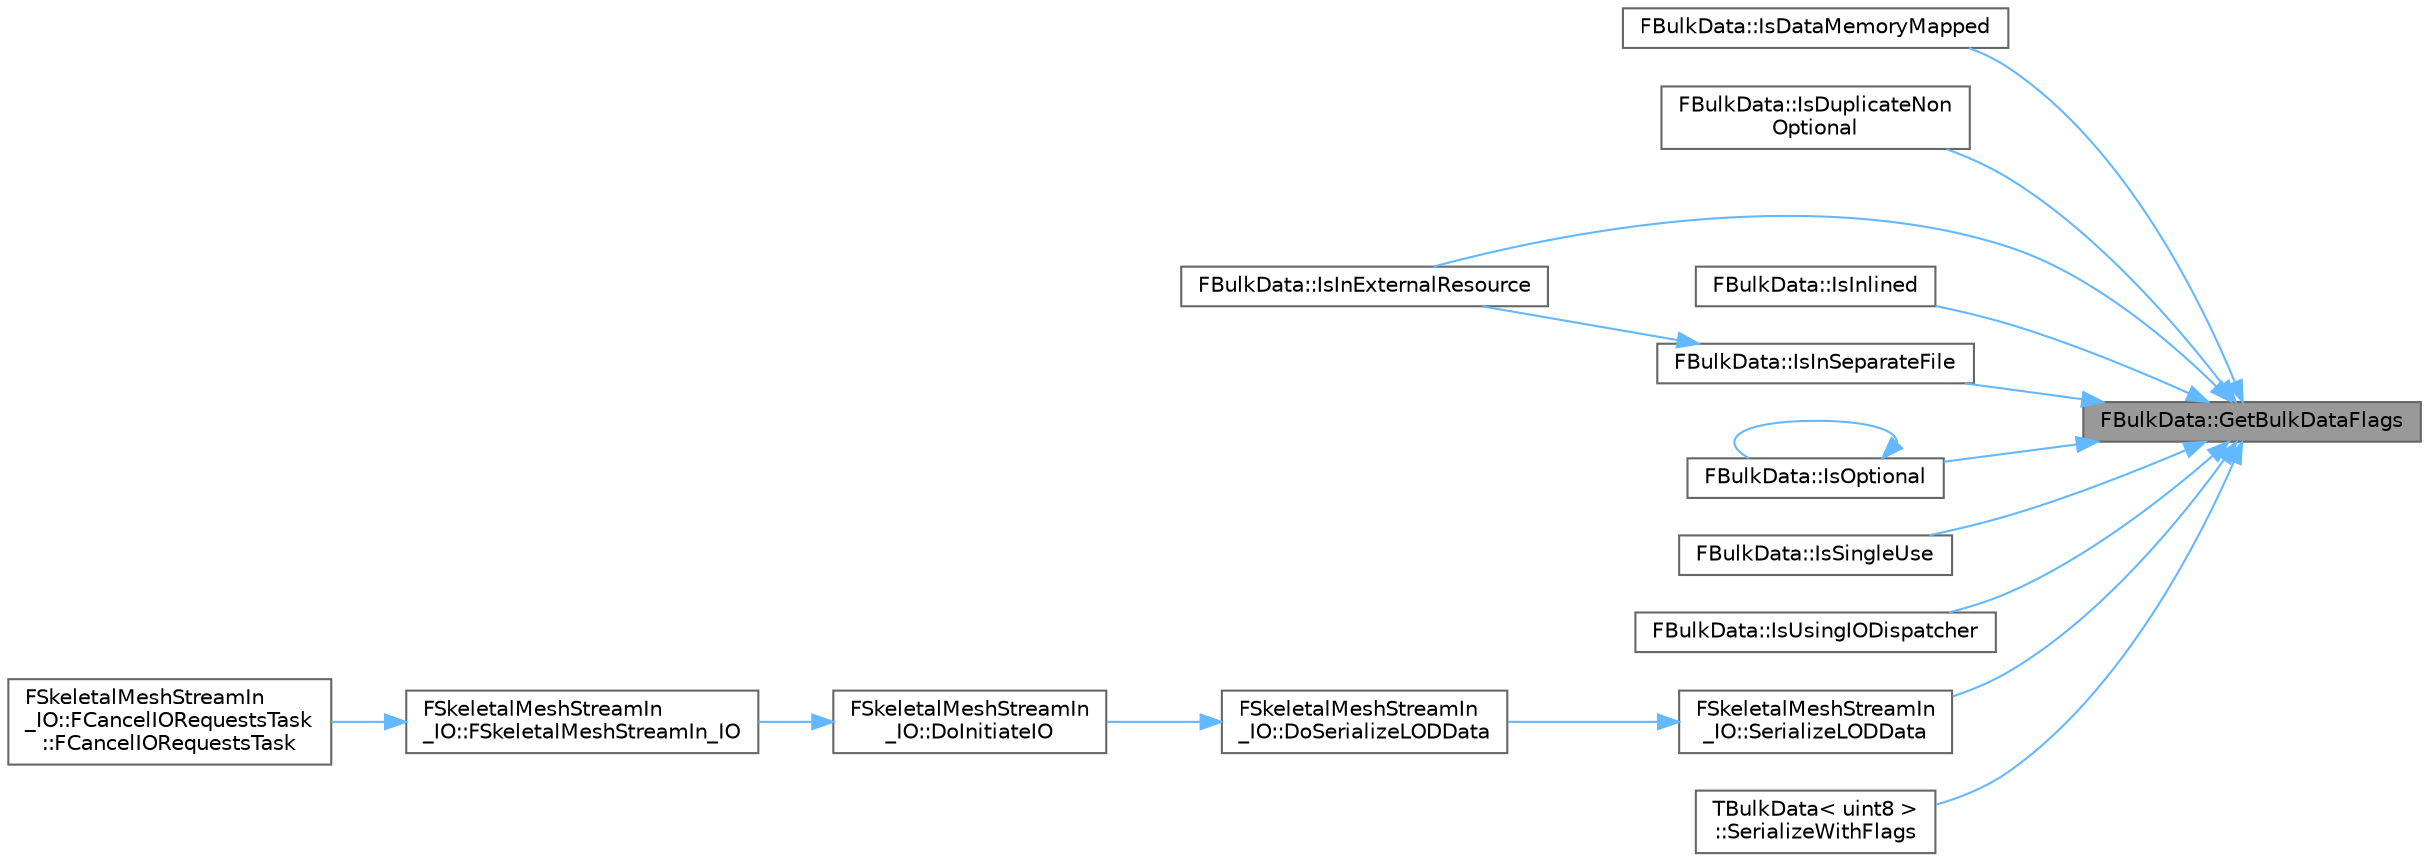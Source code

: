 digraph "FBulkData::GetBulkDataFlags"
{
 // INTERACTIVE_SVG=YES
 // LATEX_PDF_SIZE
  bgcolor="transparent";
  edge [fontname=Helvetica,fontsize=10,labelfontname=Helvetica,labelfontsize=10];
  node [fontname=Helvetica,fontsize=10,shape=box,height=0.2,width=0.4];
  rankdir="RL";
  Node1 [id="Node000001",label="FBulkData::GetBulkDataFlags",height=0.2,width=0.4,color="gray40", fillcolor="grey60", style="filled", fontcolor="black",tooltip="Gets the current bulk data flags."];
  Node1 -> Node2 [id="edge1_Node000001_Node000002",dir="back",color="steelblue1",style="solid",tooltip=" "];
  Node2 [id="Node000002",label="FBulkData::IsDataMemoryMapped",height=0.2,width=0.4,color="grey40", fillcolor="white", style="filled",URL="$d4/d9b/classFBulkData.html#a9290494b365ca8324a8518c5d3c25bf9",tooltip="Returns whether this bulk data is memory mapped or not."];
  Node1 -> Node3 [id="edge2_Node000001_Node000003",dir="back",color="steelblue1",style="solid",tooltip=" "];
  Node3 [id="Node000003",label="FBulkData::IsDuplicateNon\lOptional",height=0.2,width=0.4,color="grey40", fillcolor="white", style="filled",URL="$d4/d9b/classFBulkData.html#ae572b89dab136681c1df3011d37d5735",tooltip="Returns whether this bulk data represents duplicate non-optional data or not."];
  Node1 -> Node4 [id="edge3_Node000001_Node000004",dir="back",color="steelblue1",style="solid",tooltip=" "];
  Node4 [id="Node000004",label="FBulkData::IsInExternalResource",height=0.2,width=0.4,color="grey40", fillcolor="white", style="filled",URL="$d4/d9b/classFBulkData.html#ac06272c00a29aa5f5ffc6c76e8ce88a2",tooltip="Returns whether this bulk data is stored in a PackageExternalResource rather than in a neighboring se..."];
  Node1 -> Node5 [id="edge4_Node000001_Node000005",dir="back",color="steelblue1",style="solid",tooltip=" "];
  Node5 [id="Node000005",label="FBulkData::IsInlined",height=0.2,width=0.4,color="grey40", fillcolor="white", style="filled",URL="$d4/d9b/classFBulkData.html#adbc51c358184f35abd047cd9ea0bb0d8",tooltip="Returns whether this bulk data is currently stored inline or not."];
  Node1 -> Node6 [id="edge5_Node000001_Node000006",dir="back",color="steelblue1",style="solid",tooltip=" "];
  Node6 [id="Node000006",label="FBulkData::IsInSeparateFile",height=0.2,width=0.4,color="grey40", fillcolor="white", style="filled",URL="$d4/d9b/classFBulkData.html#aacdf882f9f7470465024eede458fec65",tooltip="Returns whether this bulk data is currently stored in it's own file or not."];
  Node6 -> Node4 [id="edge6_Node000006_Node000004",dir="back",color="steelblue1",style="solid",tooltip=" "];
  Node1 -> Node7 [id="edge7_Node000001_Node000007",dir="back",color="steelblue1",style="solid",tooltip=" "];
  Node7 [id="Node000007",label="FBulkData::IsOptional",height=0.2,width=0.4,color="grey40", fillcolor="white", style="filled",URL="$d4/d9b/classFBulkData.html#a8f22ca9251b24ef53212a60c915a17e7",tooltip="Returns whether this bulk data represents optional data or not."];
  Node7 -> Node7 [id="edge8_Node000007_Node000007",dir="back",color="steelblue1",style="solid",tooltip=" "];
  Node1 -> Node8 [id="edge9_Node000001_Node000008",dir="back",color="steelblue1",style="solid",tooltip=" "];
  Node8 [id="Node000008",label="FBulkData::IsSingleUse",height=0.2,width=0.4,color="grey40", fillcolor="white", style="filled",URL="$d4/d9b/classFBulkData.html#a5e5e193a8cdeb995ee884a514277e402",tooltip="Returns whether to deallocate the bulk data after lock."];
  Node1 -> Node9 [id="edge10_Node000001_Node000009",dir="back",color="steelblue1",style="solid",tooltip=" "];
  Node9 [id="Node000009",label="FBulkData::IsUsingIODispatcher",height=0.2,width=0.4,color="grey40", fillcolor="white", style="filled",URL="$d4/d9b/classFBulkData.html#a2719f52e19ccf7ad4b40a1f1a4a06681",tooltip="Returns whether this bulk data is accessed via the IoDispatcher or not."];
  Node1 -> Node10 [id="edge11_Node000001_Node000010",dir="back",color="steelblue1",style="solid",tooltip=" "];
  Node10 [id="Node000010",label="FSkeletalMeshStreamIn\l_IO::SerializeLODData",height=0.2,width=0.4,color="grey40", fillcolor="white", style="filled",URL="$d3/d9e/classFSkeletalMeshStreamIn__IO.html#a18408d001446bca9435003ad85f40259",tooltip="Serialize data of new LODs to corresponding FStaticMeshLODResources."];
  Node10 -> Node11 [id="edge12_Node000010_Node000011",dir="back",color="steelblue1",style="solid",tooltip=" "];
  Node11 [id="Node000011",label="FSkeletalMeshStreamIn\l_IO::DoSerializeLODData",height=0.2,width=0.4,color="grey40", fillcolor="white", style="filled",URL="$d3/d9e/classFSkeletalMeshStreamIn__IO.html#af42f54a31f05edb73b107f96607d63bb",tooltip=" "];
  Node11 -> Node12 [id="edge13_Node000011_Node000012",dir="back",color="steelblue1",style="solid",tooltip=" "];
  Node12 [id="Node000012",label="FSkeletalMeshStreamIn\l_IO::DoInitiateIO",height=0.2,width=0.4,color="grey40", fillcolor="white", style="filled",URL="$d3/d9e/classFSkeletalMeshStreamIn__IO.html#a564fa1e1f02f67f9d6c988f2ad95620a",tooltip=" "];
  Node12 -> Node13 [id="edge14_Node000012_Node000013",dir="back",color="steelblue1",style="solid",tooltip=" "];
  Node13 [id="Node000013",label="FSkeletalMeshStreamIn\l_IO::FSkeletalMeshStreamIn_IO",height=0.2,width=0.4,color="grey40", fillcolor="white", style="filled",URL="$d3/d9e/classFSkeletalMeshStreamIn__IO.html#ab65e0c785faceced6fca0ed663031e54",tooltip=" "];
  Node13 -> Node14 [id="edge15_Node000013_Node000014",dir="back",color="steelblue1",style="solid",tooltip=" "];
  Node14 [id="Node000014",label="FSkeletalMeshStreamIn\l_IO::FCancelIORequestsTask\l::FCancelIORequestsTask",height=0.2,width=0.4,color="grey40", fillcolor="white", style="filled",URL="$d1/dc2/classFSkeletalMeshStreamIn__IO_1_1FCancelIORequestsTask.html#a475ad53152ef5d73e9bda8b2d6a0d852",tooltip=" "];
  Node1 -> Node15 [id="edge16_Node000001_Node000015",dir="back",color="steelblue1",style="solid",tooltip=" "];
  Node15 [id="Node000015",label="TBulkData\< uint8 \>\l::SerializeWithFlags",height=0.2,width=0.4,color="grey40", fillcolor="white", style="filled",URL="$df/da2/classTBulkData.html#a1320a8885d41b5acc6f69cc075cfc82a",tooltip=" "];
}
